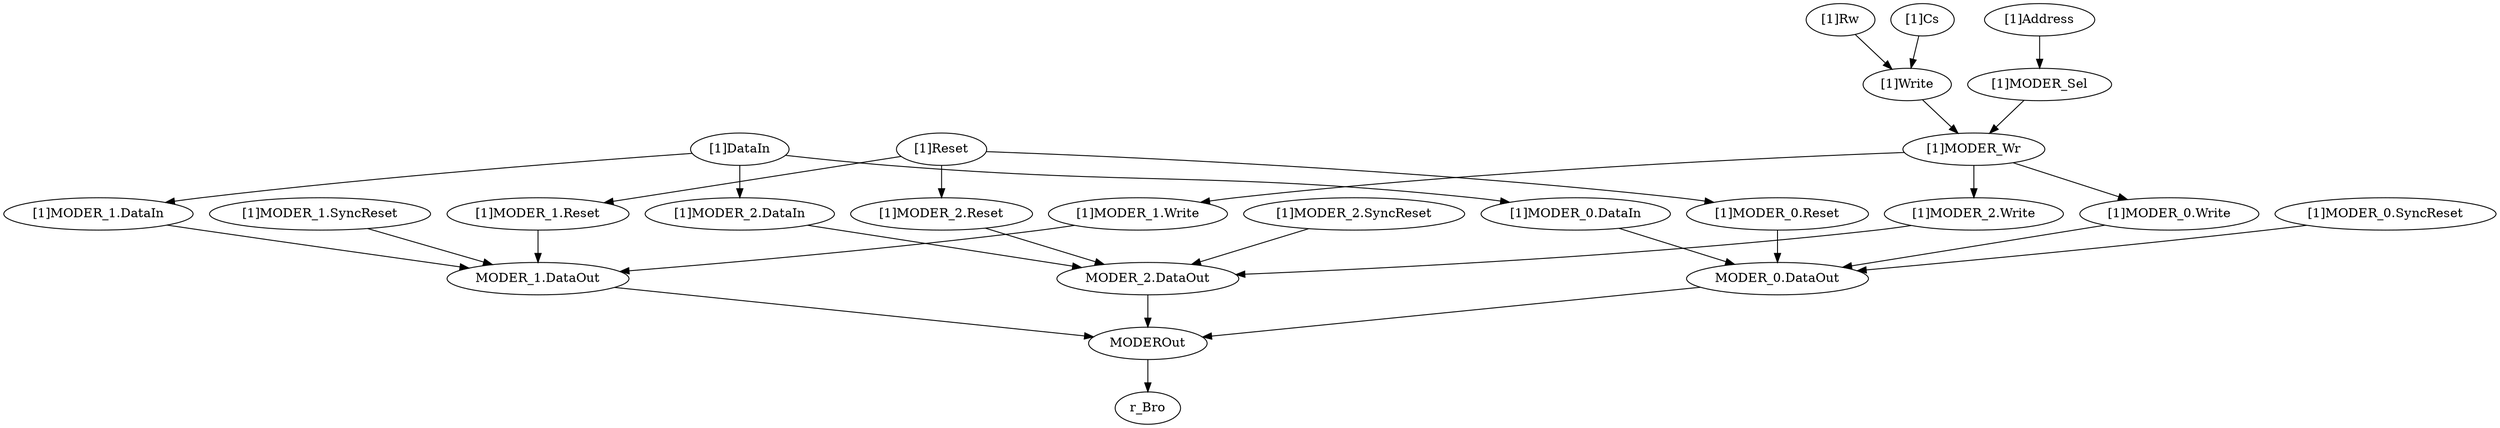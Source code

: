 strict digraph "" {
	"[1]MODER_1.Write"	 [complexity=3,
		importance=0.0142683952219,
		rank=0.00475613174062];
	"MODER_1.DataOut"	 [complexity=2,
		importance=0.012674472283,
		rank=0.0063372361415];
	"[1]MODER_1.Write" -> "MODER_1.DataOut";
	MODEROut	 [complexity=2,
		importance=0.00870199873225,
		rank=0.00435099936612];
	"MODER_1.DataOut" -> MODEROut;
	"[1]Write"	 [complexity=12,
		importance=0.0505965553405,
		rank=0.00421637961171];
	"[1]MODER_Wr"	 [complexity=3,
		importance=0.0162321352682,
		rank=0.00541071175608];
	"[1]Write" -> "[1]MODER_Wr";
	"[1]MODER_1.DataIn"	 [complexity=4,
		importance=0.0139518883367,
		rank=0.00348797208417];
	"[1]MODER_1.DataIn" -> "MODER_1.DataOut";
	"[1]Address"	 [complexity=14,
		importance=0.051242961641,
		rank=0.00366021154578];
	"[1]MODER_Sel"	 [complexity=12,
		importance=0.0499762823715,
		rank=0.00416469019762];
	"[1]Address" -> "[1]MODER_Sel";
	"[1]MODER_2.DataIn"	 [complexity=4,
		importance=0.0139518883367,
		rank=0.00348797208417];
	"MODER_2.DataOut"	 [complexity=2,
		importance=0.012674472283,
		rank=0.0063372361415];
	"[1]MODER_2.DataIn" -> "MODER_2.DataOut";
	"[1]DataIn"	 [complexity=4,
		importance=0.0152185676062,
		rank=0.00380464190154];
	"[1]DataIn" -> "[1]MODER_1.DataIn";
	"[1]DataIn" -> "[1]MODER_2.DataIn";
	"[1]MODER_0.DataIn"	 [complexity=4,
		importance=0.0139518883367,
		rank=0.00348797208417];
	"[1]DataIn" -> "[1]MODER_0.DataIn";
	"[1]Cs"	 [complexity=15,
		importance=0.05186323461,
		rank=0.003457548974];
	"[1]Cs" -> "[1]Write";
	"[1]MODER_0.Write"	 [complexity=3,
		importance=0.0142683952219,
		rank=0.00475613174062];
	"MODER_0.DataOut"	 [complexity=2,
		importance=0.012674472283,
		rank=0.0063372361415];
	"[1]MODER_0.Write" -> "MODER_0.DataOut";
	"[1]Rw"	 [complexity=15,
		importance=0.05186323461,
		rank=0.003457548974];
	"[1]Rw" -> "[1]Write";
	"[1]MODER_1.SyncReset"	 [complexity=3,
		importance=0.0266156238355,
		rank=0.00887187461183];
	"[1]MODER_1.SyncReset" -> "MODER_1.DataOut";
	r_Bro	 [complexity=0,
		importance=0.00147910315838,
		rank=0.0];
	"[1]MODER_0.Reset"	 [complexity=3,
		importance=0.0392961291686,
		rank=0.0130987097229];
	"[1]MODER_0.Reset" -> "MODER_0.DataOut";
	MODEROut -> r_Bro;
	"MODER_0.DataOut" -> MODEROut;
	"[1]MODER_0.SyncReset"	 [complexity=3,
		importance=0.0266156238355,
		rank=0.00887187461183];
	"[1]MODER_0.SyncReset" -> "MODER_0.DataOut";
	"[1]MODER_1.Reset"	 [complexity=3,
		importance=0.0392961291686,
		rank=0.0130987097229];
	"[1]MODER_1.Reset" -> "MODER_1.DataOut";
	"[1]MODER_2.Write"	 [complexity=3,
		importance=0.0142683952219,
		rank=0.00475613174062];
	"[1]MODER_2.Write" -> "MODER_2.DataOut";
	"[1]Reset"	 [complexity=3,
		importance=0.0405628084381,
		rank=0.013520936146];
	"[1]Reset" -> "[1]MODER_0.Reset";
	"[1]Reset" -> "[1]MODER_1.Reset";
	"[1]MODER_2.Reset"	 [complexity=3,
		importance=0.0392961291686,
		rank=0.0130987097229];
	"[1]Reset" -> "[1]MODER_2.Reset";
	"MODER_2.DataOut" -> MODEROut;
	"[1]MODER_0.DataIn" -> "MODER_0.DataOut";
	"[1]MODER_Sel" -> "[1]MODER_Wr";
	"[1]MODER_Wr" -> "[1]MODER_1.Write";
	"[1]MODER_Wr" -> "[1]MODER_0.Write";
	"[1]MODER_Wr" -> "[1]MODER_2.Write";
	"[1]MODER_2.SyncReset"	 [complexity=3,
		importance=0.0266156238355,
		rank=0.00887187461183];
	"[1]MODER_2.SyncReset" -> "MODER_2.DataOut";
	"[1]MODER_2.Reset" -> "MODER_2.DataOut";
}
